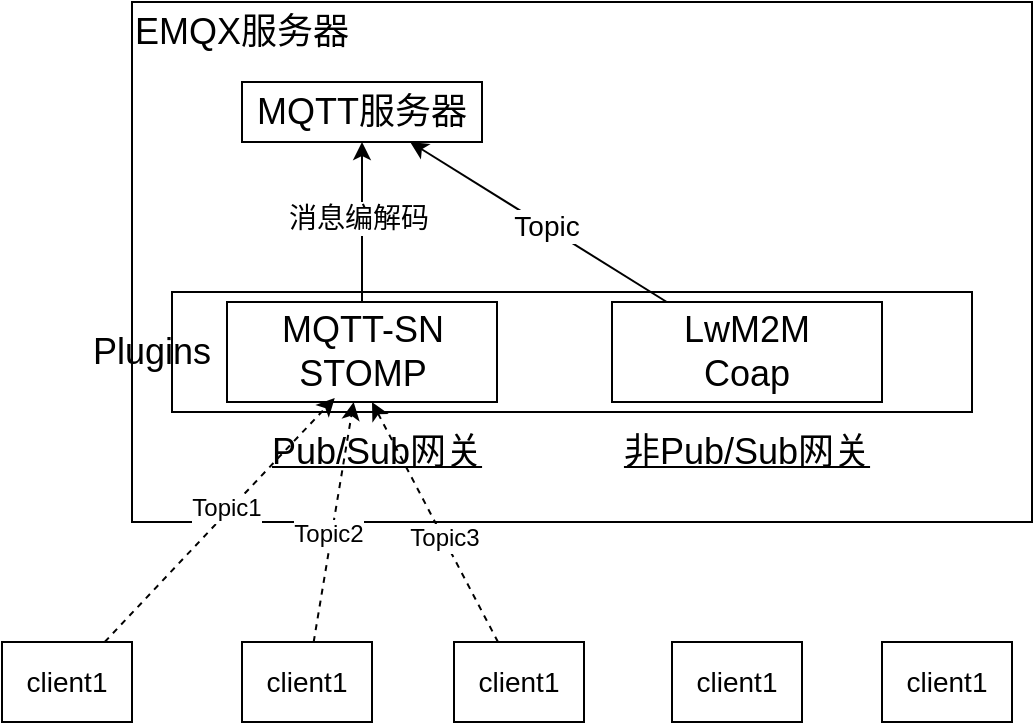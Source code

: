 <mxfile version="23.1.1" type="github">
  <diagram name="第 1 页" id="X_Hb-1_eLluj9XUOYYpD">
    <mxGraphModel dx="794" dy="466" grid="1" gridSize="10" guides="1" tooltips="1" connect="1" arrows="1" fold="1" page="1" pageScale="1" pageWidth="827" pageHeight="1169" math="0" shadow="0">
      <root>
        <mxCell id="0" />
        <mxCell id="1" parent="0" />
        <mxCell id="MWHKNPvCQjELJ2xHYArr-2" value="" style="rounded=0;whiteSpace=wrap;html=1;" parent="1" vertex="1">
          <mxGeometry x="220" y="40" width="450" height="260" as="geometry" />
        </mxCell>
        <mxCell id="NV6AspJVXS2o0j4S5Zyt-21" value="" style="rounded=0;whiteSpace=wrap;html=1;" vertex="1" parent="1">
          <mxGeometry x="240" y="185" width="400" height="60" as="geometry" />
        </mxCell>
        <mxCell id="MWHKNPvCQjELJ2xHYArr-1" value="&lt;font style=&quot;font-size: 18px;&quot;&gt;MQTT服务器&lt;/font&gt;" style="rounded=0;whiteSpace=wrap;html=1;" parent="1" vertex="1">
          <mxGeometry x="275" y="80" width="120" height="30" as="geometry" />
        </mxCell>
        <mxCell id="MWHKNPvCQjELJ2xHYArr-3" value="&lt;font style=&quot;font-size: 18px;&quot;&gt;EMQX服务器&lt;/font&gt;" style="text;html=1;strokeColor=none;fillColor=none;align=center;verticalAlign=middle;whiteSpace=wrap;rounded=0;" parent="1" vertex="1">
          <mxGeometry x="220" y="40" width="110" height="30" as="geometry" />
        </mxCell>
        <mxCell id="NV6AspJVXS2o0j4S5Zyt-5" value="" style="edgeStyle=orthogonalEdgeStyle;rounded=0;orthogonalLoop=1;jettySize=auto;html=1;" edge="1" parent="1" source="NV6AspJVXS2o0j4S5Zyt-1" target="MWHKNPvCQjELJ2xHYArr-1">
          <mxGeometry relative="1" as="geometry" />
        </mxCell>
        <mxCell id="NV6AspJVXS2o0j4S5Zyt-6" value="&lt;font style=&quot;font-size: 14px;&quot;&gt;消息编解码&lt;/font&gt;" style="edgeLabel;html=1;align=center;verticalAlign=middle;resizable=0;points=[];" vertex="1" connectable="0" parent="NV6AspJVXS2o0j4S5Zyt-5">
          <mxGeometry x="0.05" y="2" relative="1" as="geometry">
            <mxPoint as="offset" />
          </mxGeometry>
        </mxCell>
        <mxCell id="NV6AspJVXS2o0j4S5Zyt-1" value="&lt;font style=&quot;font-size: 18px;&quot;&gt;MQTT-SN&lt;br&gt;STOMP&lt;br&gt;&lt;/font&gt;" style="rounded=0;whiteSpace=wrap;html=1;" vertex="1" parent="1">
          <mxGeometry x="267.5" y="190" width="135" height="50" as="geometry" />
        </mxCell>
        <mxCell id="NV6AspJVXS2o0j4S5Zyt-8" style="rounded=0;orthogonalLoop=1;jettySize=auto;html=1;" edge="1" parent="1" source="NV6AspJVXS2o0j4S5Zyt-2" target="MWHKNPvCQjELJ2xHYArr-1">
          <mxGeometry relative="1" as="geometry" />
        </mxCell>
        <mxCell id="NV6AspJVXS2o0j4S5Zyt-9" value="&lt;font style=&quot;font-size: 14px;&quot;&gt;Topic&lt;/font&gt;" style="edgeLabel;html=1;align=center;verticalAlign=middle;resizable=0;points=[];" vertex="1" connectable="0" parent="NV6AspJVXS2o0j4S5Zyt-8">
          <mxGeometry x="-0.05" relative="1" as="geometry">
            <mxPoint as="offset" />
          </mxGeometry>
        </mxCell>
        <mxCell id="NV6AspJVXS2o0j4S5Zyt-2" value="&lt;font style=&quot;font-size: 18px;&quot;&gt;LwM2M&lt;br&gt;Coap&lt;br&gt;&lt;/font&gt;" style="rounded=0;whiteSpace=wrap;html=1;" vertex="1" parent="1">
          <mxGeometry x="460" y="190" width="135" height="50" as="geometry" />
        </mxCell>
        <mxCell id="NV6AspJVXS2o0j4S5Zyt-4" value="&lt;font style=&quot;font-size: 18px;&quot;&gt;&lt;u&gt;非Pub/Sub网关&lt;/u&gt;&lt;/font&gt;" style="text;html=1;strokeColor=none;fillColor=none;align=center;verticalAlign=middle;whiteSpace=wrap;rounded=0;" vertex="1" parent="1">
          <mxGeometry x="460" y="250" width="135" height="30" as="geometry" />
        </mxCell>
        <mxCell id="NV6AspJVXS2o0j4S5Zyt-7" value="&lt;font style=&quot;font-size: 14px;&quot;&gt;client1&lt;/font&gt;" style="rounded=0;whiteSpace=wrap;html=1;" vertex="1" parent="1">
          <mxGeometry x="155" y="360" width="65" height="40" as="geometry" />
        </mxCell>
        <mxCell id="NV6AspJVXS2o0j4S5Zyt-16" style="rounded=0;orthogonalLoop=1;jettySize=auto;html=1;dashed=1;" edge="1" parent="1" source="NV6AspJVXS2o0j4S5Zyt-10" target="NV6AspJVXS2o0j4S5Zyt-1">
          <mxGeometry relative="1" as="geometry" />
        </mxCell>
        <mxCell id="NV6AspJVXS2o0j4S5Zyt-19" value="&lt;font style=&quot;font-size: 12px;&quot;&gt;Topic2&lt;/font&gt;" style="edgeLabel;html=1;align=center;verticalAlign=middle;resizable=0;points=[];" vertex="1" connectable="0" parent="NV6AspJVXS2o0j4S5Zyt-16">
          <mxGeometry x="-0.106" y="2" relative="1" as="geometry">
            <mxPoint as="offset" />
          </mxGeometry>
        </mxCell>
        <mxCell id="NV6AspJVXS2o0j4S5Zyt-10" value="&lt;font style=&quot;font-size: 14px;&quot;&gt;client1&lt;/font&gt;" style="rounded=0;whiteSpace=wrap;html=1;" vertex="1" parent="1">
          <mxGeometry x="275" y="360" width="65" height="40" as="geometry" />
        </mxCell>
        <mxCell id="NV6AspJVXS2o0j4S5Zyt-17" style="rounded=0;orthogonalLoop=1;jettySize=auto;html=1;dashed=1;" edge="1" parent="1" source="NV6AspJVXS2o0j4S5Zyt-11">
          <mxGeometry relative="1" as="geometry">
            <mxPoint x="340" y="240" as="targetPoint" />
          </mxGeometry>
        </mxCell>
        <mxCell id="NV6AspJVXS2o0j4S5Zyt-20" value="&lt;font style=&quot;font-size: 12px;&quot;&gt;Topic3&lt;/font&gt;" style="edgeLabel;html=1;align=center;verticalAlign=middle;resizable=0;points=[];" vertex="1" connectable="0" parent="NV6AspJVXS2o0j4S5Zyt-17">
          <mxGeometry x="-0.133" relative="1" as="geometry">
            <mxPoint as="offset" />
          </mxGeometry>
        </mxCell>
        <mxCell id="NV6AspJVXS2o0j4S5Zyt-11" value="&lt;font style=&quot;font-size: 14px;&quot;&gt;client1&lt;/font&gt;" style="rounded=0;whiteSpace=wrap;html=1;" vertex="1" parent="1">
          <mxGeometry x="381" y="360" width="65" height="40" as="geometry" />
        </mxCell>
        <mxCell id="NV6AspJVXS2o0j4S5Zyt-12" value="&lt;font style=&quot;font-size: 14px;&quot;&gt;client1&lt;/font&gt;" style="rounded=0;whiteSpace=wrap;html=1;" vertex="1" parent="1">
          <mxGeometry x="490" y="360" width="65" height="40" as="geometry" />
        </mxCell>
        <mxCell id="NV6AspJVXS2o0j4S5Zyt-13" value="&lt;font style=&quot;font-size: 14px;&quot;&gt;client1&lt;/font&gt;" style="rounded=0;whiteSpace=wrap;html=1;" vertex="1" parent="1">
          <mxGeometry x="595" y="360" width="65" height="40" as="geometry" />
        </mxCell>
        <mxCell id="NV6AspJVXS2o0j4S5Zyt-14" style="rounded=0;orthogonalLoop=1;jettySize=auto;html=1;entryX=0.399;entryY=0.96;entryDx=0;entryDy=0;entryPerimeter=0;dashed=1;" edge="1" parent="1" source="NV6AspJVXS2o0j4S5Zyt-7" target="NV6AspJVXS2o0j4S5Zyt-1">
          <mxGeometry relative="1" as="geometry" />
        </mxCell>
        <mxCell id="NV6AspJVXS2o0j4S5Zyt-18" value="&lt;font style=&quot;font-size: 12px;&quot;&gt;Topic1&lt;/font&gt;" style="edgeLabel;html=1;align=center;verticalAlign=middle;resizable=0;points=[];" vertex="1" connectable="0" parent="NV6AspJVXS2o0j4S5Zyt-14">
          <mxGeometry x="0.066" y="1" relative="1" as="geometry">
            <mxPoint y="-1" as="offset" />
          </mxGeometry>
        </mxCell>
        <mxCell id="NV6AspJVXS2o0j4S5Zyt-3" value="&lt;font style=&quot;font-size: 18px;&quot;&gt;&lt;u&gt;Pub/Sub网关&lt;/u&gt;&lt;/font&gt;" style="text;html=1;strokeColor=none;fillColor=none;align=center;verticalAlign=middle;whiteSpace=wrap;rounded=0;" vertex="1" parent="1">
          <mxGeometry x="275" y="250" width="135" height="30" as="geometry" />
        </mxCell>
        <mxCell id="NV6AspJVXS2o0j4S5Zyt-22" value="&lt;font style=&quot;font-size: 18px;&quot;&gt;Plugins&lt;/font&gt;" style="text;html=1;strokeColor=none;fillColor=none;align=center;verticalAlign=middle;whiteSpace=wrap;rounded=0;" vertex="1" parent="1">
          <mxGeometry x="200" y="200" width="60" height="30" as="geometry" />
        </mxCell>
      </root>
    </mxGraphModel>
  </diagram>
</mxfile>
